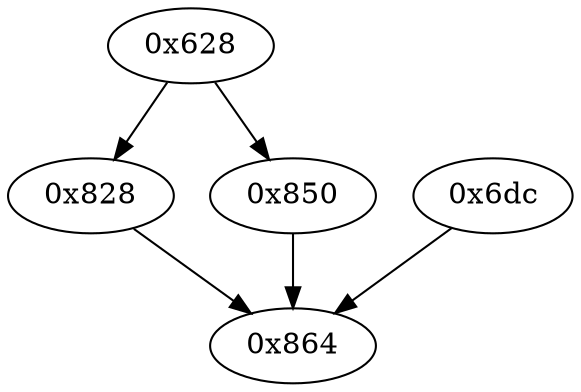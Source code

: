 strict digraph "" {
	graph ["edge"="{}",
		file="/Users/mark/Documents/deobfus-2019-ccs/ALL-CFG/small-programs/1b-1-2-2-2-gt63_eq127_dep-0-0-0/1576_recovered.dot",
		"graph"="{u'file': u'/Users/mark/Documents/deobfus-2019-ccs/ALL-CFG/small-programs/1b-1-2-2-2-gt63_eq127_dep-0-0-0/1576_recovered.dot'}",
		"node"="{u'opcode': u''}"
	];
	"0x828"	 [opcode="[u'mov', u'bl', u'mov', u'b']"];
	"0x864"	 [opcode="[u'mov', u'sub', u'pop']"];
	"0x828" -> "0x864";
	"0x850"	 [opcode="[u'ldr', u'bl', u'ldr', u'ldr', u'b']"];
	"0x850" -> "0x864";
	"0x6dc"	 [opcode="[u'mov', u'bl', u'ldr', u'ldr', u'ldr', u'rsb', u'mvn', u'mul', u'mvn', u'mvn', u'ldr', u'ldr', u'orr', u'mov', u'cmn', u'mov', \
u'cmp', u'mov', u'mov', u'mov', u'cmn', u'mov', u'mov', u'teq', u'mov', u'b']"];
	"0x6dc" -> "0x864";
	"0x628"	 [opcode="[u'push', u'add', u'sub', u'ldr', u'ldr', u'ldrb', u'add', u'str', u'ldr', u'ldr', u'ldr', u'ldr', u'ldr', u'str', u'ldr', u'add', \
u'str', u'ldr', u'add', u'ldr', u'add', u'ldr', u'add', u'b']"];
	"0x628" -> "0x828";
	"0x628" -> "0x850";
}
